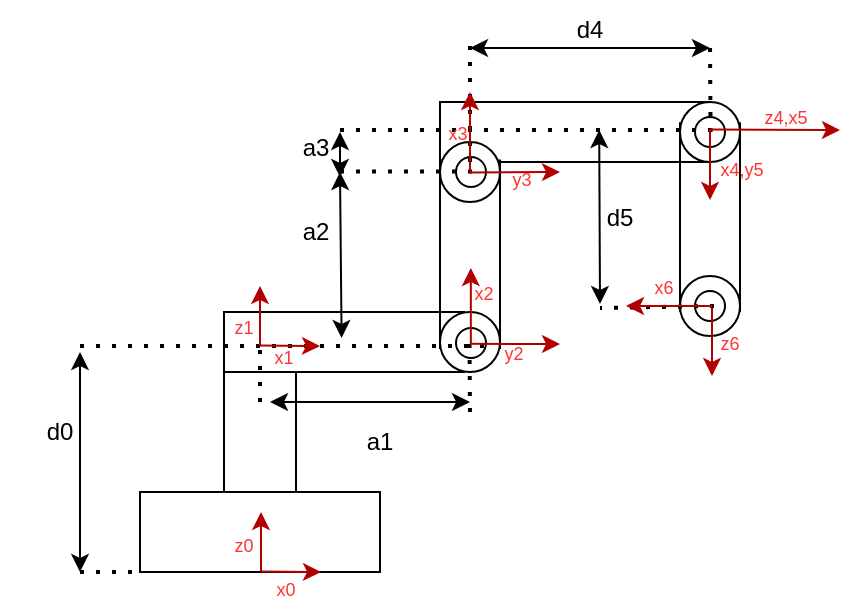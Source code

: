 <mxfile version="20.8.13" type="github">
  <diagram name="Strona-1" id="hXzvowjQRAWf8-JU-ZpP">
    <mxGraphModel dx="819" dy="437" grid="1" gridSize="3" guides="1" tooltips="1" connect="1" arrows="1" fold="1" page="1" pageScale="1" pageWidth="827" pageHeight="1169" math="0" shadow="0">
      <root>
        <mxCell id="0" />
        <mxCell id="1" parent="0" />
        <mxCell id="as4iFgCWQogI6HnyhADF-57" value="" style="rounded=0;whiteSpace=wrap;html=1;rotation=-90;fillColor=none;" vertex="1" parent="1">
          <mxGeometry x="518.13" y="317.5" width="93.75" height="30" as="geometry" />
        </mxCell>
        <mxCell id="O6azC5yQEUZpfAAA6BgK-26" value="" style="rounded=0;whiteSpace=wrap;html=1;fillColor=none;" parent="1" vertex="1">
          <mxGeometry x="430" y="275" width="135" height="30" as="geometry" />
        </mxCell>
        <mxCell id="O6azC5yQEUZpfAAA6BgK-18" value="" style="rounded=0;whiteSpace=wrap;html=1;rotation=-90;fillColor=none;" parent="1" vertex="1">
          <mxGeometry x="398.13" y="336.13" width="93.75" height="30" as="geometry" />
        </mxCell>
        <mxCell id="O6azC5yQEUZpfAAA6BgK-6" value="" style="rounded=0;whiteSpace=wrap;html=1;fillColor=none;" parent="1" vertex="1">
          <mxGeometry x="322" y="410" width="36" height="60" as="geometry" />
        </mxCell>
        <mxCell id="O6azC5yQEUZpfAAA6BgK-7" value="" style="rounded=0;whiteSpace=wrap;html=1;fillColor=none;" parent="1" vertex="1">
          <mxGeometry x="322" y="380" width="120" height="30" as="geometry" />
        </mxCell>
        <mxCell id="O6azC5yQEUZpfAAA6BgK-3" value="" style="ellipse;whiteSpace=wrap;html=1;aspect=fixed;fillColor=default;" parent="1" vertex="1">
          <mxGeometry x="430" y="380" width="30" height="30" as="geometry" />
        </mxCell>
        <mxCell id="O6azC5yQEUZpfAAA6BgK-8" value="" style="endArrow=classic;startArrow=classic;html=1;rounded=0;" parent="1" edge="1">
          <mxGeometry width="50" height="50" relative="1" as="geometry">
            <mxPoint x="250" y="400" as="sourcePoint" />
            <mxPoint x="250" y="510" as="targetPoint" />
          </mxGeometry>
        </mxCell>
        <mxCell id="O6azC5yQEUZpfAAA6BgK-12" value="" style="rounded=0;whiteSpace=wrap;html=1;fillColor=none;" parent="1" vertex="1">
          <mxGeometry x="280" y="470" width="120" height="40" as="geometry" />
        </mxCell>
        <mxCell id="O6azC5yQEUZpfAAA6BgK-13" value="" style="endArrow=none;dashed=1;html=1;dashPattern=1 3;strokeWidth=2;rounded=0;entryX=0;entryY=1;entryDx=0;entryDy=0;" parent="1" target="O6azC5yQEUZpfAAA6BgK-12" edge="1">
          <mxGeometry width="50" height="50" relative="1" as="geometry">
            <mxPoint x="250" y="510" as="sourcePoint" />
            <mxPoint x="430" y="330" as="targetPoint" />
          </mxGeometry>
        </mxCell>
        <mxCell id="O6azC5yQEUZpfAAA6BgK-19" value="" style="endArrow=none;dashed=1;html=1;dashPattern=1 3;strokeWidth=2;rounded=0;entryX=0.15;entryY=0.667;entryDx=0;entryDy=0;entryPerimeter=0;" parent="1" edge="1">
          <mxGeometry width="50" height="50" relative="1" as="geometry">
            <mxPoint x="340" y="425" as="sourcePoint" />
            <mxPoint x="340" y="395.01" as="targetPoint" />
          </mxGeometry>
        </mxCell>
        <mxCell id="O6azC5yQEUZpfAAA6BgK-22" value="" style="endArrow=classic;startArrow=classic;html=1;rounded=0;" parent="1" edge="1">
          <mxGeometry width="50" height="50" relative="1" as="geometry">
            <mxPoint x="345" y="425" as="sourcePoint" />
            <mxPoint x="445" y="425" as="targetPoint" />
          </mxGeometry>
        </mxCell>
        <mxCell id="O6azC5yQEUZpfAAA6BgK-23" value="a1" style="text;html=1;strokeColor=none;fillColor=none;align=center;verticalAlign=middle;whiteSpace=wrap;rounded=0;" parent="1" vertex="1">
          <mxGeometry x="370" y="430" width="60" height="30" as="geometry" />
        </mxCell>
        <mxCell id="O6azC5yQEUZpfAAA6BgK-24" value="d0" style="text;html=1;strokeColor=none;fillColor=none;align=center;verticalAlign=middle;whiteSpace=wrap;rounded=0;" parent="1" vertex="1">
          <mxGeometry x="210" y="425" width="60" height="30" as="geometry" />
        </mxCell>
        <mxCell id="O6azC5yQEUZpfAAA6BgK-25" value="" style="ellipse;whiteSpace=wrap;html=1;aspect=fixed;fillColor=default;" parent="1" vertex="1">
          <mxGeometry x="430" y="295" width="30" height="30" as="geometry" />
        </mxCell>
        <mxCell id="O6azC5yQEUZpfAAA6BgK-29" value="" style="endArrow=classic;startArrow=classic;html=1;rounded=0;" parent="1" edge="1">
          <mxGeometry width="50" height="50" relative="1" as="geometry">
            <mxPoint x="380" y="310" as="sourcePoint" />
            <mxPoint x="380.8" y="393" as="targetPoint" />
          </mxGeometry>
        </mxCell>
        <mxCell id="O6azC5yQEUZpfAAA6BgK-30" value="a3" style="text;html=1;strokeColor=none;fillColor=none;align=center;verticalAlign=middle;whiteSpace=wrap;rounded=0;" parent="1" vertex="1">
          <mxGeometry x="338.13" y="282.5" width="60" height="30" as="geometry" />
        </mxCell>
        <mxCell id="O6azC5yQEUZpfAAA6BgK-33" value="" style="ellipse;whiteSpace=wrap;html=1;aspect=fixed;fillColor=default;" parent="1" vertex="1">
          <mxGeometry x="550" y="275" width="30" height="30" as="geometry" />
        </mxCell>
        <mxCell id="O6azC5yQEUZpfAAA6BgK-34" value="" style="endArrow=classic;startArrow=classic;html=1;rounded=0;" parent="1" edge="1">
          <mxGeometry width="50" height="50" relative="1" as="geometry">
            <mxPoint x="445" y="248" as="sourcePoint" />
            <mxPoint x="565" y="248" as="targetPoint" />
          </mxGeometry>
        </mxCell>
        <mxCell id="O6azC5yQEUZpfAAA6BgK-35" value="d4" style="text;html=1;strokeColor=none;fillColor=none;align=center;verticalAlign=middle;whiteSpace=wrap;rounded=0;" parent="1" vertex="1">
          <mxGeometry x="475" y="224" width="60" height="30" as="geometry" />
        </mxCell>
        <mxCell id="O6azC5yQEUZpfAAA6BgK-37" value="" style="ellipse;whiteSpace=wrap;html=1;aspect=fixed;fillColor=default;" parent="1" vertex="1">
          <mxGeometry x="438" y="388" width="15" height="15" as="geometry" />
        </mxCell>
        <mxCell id="O6azC5yQEUZpfAAA6BgK-40" value="" style="endArrow=none;dashed=1;html=1;dashPattern=1 3;strokeWidth=2;rounded=0;entryX=0.15;entryY=0.667;entryDx=0;entryDy=0;entryPerimeter=0;" parent="1" edge="1">
          <mxGeometry width="50" height="50" relative="1" as="geometry">
            <mxPoint x="445" y="430" as="sourcePoint" />
            <mxPoint x="444.71" y="390" as="targetPoint" />
          </mxGeometry>
        </mxCell>
        <mxCell id="O6azC5yQEUZpfAAA6BgK-42" value="" style="ellipse;whiteSpace=wrap;html=1;aspect=fixed;fillColor=default;" parent="1" vertex="1">
          <mxGeometry x="438" y="302.5" width="15" height="15" as="geometry" />
        </mxCell>
        <mxCell id="O6azC5yQEUZpfAAA6BgK-43" value="" style="ellipse;whiteSpace=wrap;html=1;aspect=fixed;fillColor=default;" parent="1" vertex="1">
          <mxGeometry x="557.5" y="282.5" width="15" height="15" as="geometry" />
        </mxCell>
        <mxCell id="O6azC5yQEUZpfAAA6BgK-44" value="" style="endArrow=none;dashed=1;html=1;dashPattern=1 3;strokeWidth=2;rounded=0;" parent="1" edge="1">
          <mxGeometry width="50" height="50" relative="1" as="geometry">
            <mxPoint x="445" y="305" as="sourcePoint" />
            <mxPoint x="445" y="247" as="targetPoint" />
          </mxGeometry>
        </mxCell>
        <mxCell id="O6azC5yQEUZpfAAA6BgK-45" value="" style="endArrow=none;dashed=1;html=1;dashPattern=1 3;strokeWidth=2;rounded=0;" parent="1" edge="1">
          <mxGeometry width="50" height="50" relative="1" as="geometry">
            <mxPoint x="446" y="309.8" as="sourcePoint" />
            <mxPoint x="376" y="309.8" as="targetPoint" />
          </mxGeometry>
        </mxCell>
        <mxCell id="O6azC5yQEUZpfAAA6BgK-46" value="" style="endArrow=none;dashed=1;html=1;dashPattern=1 3;strokeWidth=2;rounded=0;" parent="1" edge="1">
          <mxGeometry width="50" height="50" relative="1" as="geometry">
            <mxPoint x="565.29" y="290" as="sourcePoint" />
            <mxPoint x="565" y="245" as="targetPoint" />
          </mxGeometry>
        </mxCell>
        <mxCell id="as4iFgCWQogI6HnyhADF-1" value="" style="endArrow=none;dashed=1;html=1;dashPattern=1 3;strokeWidth=2;rounded=0;" edge="1" parent="1">
          <mxGeometry width="50" height="50" relative="1" as="geometry">
            <mxPoint x="566" y="289" as="sourcePoint" />
            <mxPoint x="380" y="289" as="targetPoint" />
          </mxGeometry>
        </mxCell>
        <mxCell id="as4iFgCWQogI6HnyhADF-2" value="" style="endArrow=classic;startArrow=classic;html=1;rounded=0;" edge="1" parent="1">
          <mxGeometry width="50" height="50" relative="1" as="geometry">
            <mxPoint x="380" y="312.5" as="sourcePoint" />
            <mxPoint x="380" y="290" as="targetPoint" />
          </mxGeometry>
        </mxCell>
        <mxCell id="as4iFgCWQogI6HnyhADF-3" value="a2" style="text;html=1;strokeColor=none;fillColor=none;align=center;verticalAlign=middle;whiteSpace=wrap;rounded=0;" vertex="1" parent="1">
          <mxGeometry x="338.13" y="325" width="60" height="30" as="geometry" />
        </mxCell>
        <mxCell id="as4iFgCWQogI6HnyhADF-14" value="" style="endArrow=classic;html=1;rounded=0;fillColor=#e51400;strokeColor=#B20000;" edge="1" parent="1">
          <mxGeometry width="50" height="50" relative="1" as="geometry">
            <mxPoint x="340.5" y="509.8" as="sourcePoint" />
            <mxPoint x="370.5" y="510" as="targetPoint" />
          </mxGeometry>
        </mxCell>
        <mxCell id="as4iFgCWQogI6HnyhADF-15" value="" style="endArrow=classic;html=1;rounded=0;fillColor=#e51400;strokeColor=#B20000;" edge="1" parent="1">
          <mxGeometry width="50" height="50" relative="1" as="geometry">
            <mxPoint x="340.5" y="509.8" as="sourcePoint" />
            <mxPoint x="340.5" y="480" as="targetPoint" />
          </mxGeometry>
        </mxCell>
        <mxCell id="as4iFgCWQogI6HnyhADF-16" value="&lt;font color=&quot;#ff3333&quot; style=&quot;font-size: 9px;&quot;&gt;x0&lt;/font&gt;" style="text;html=1;strokeColor=none;fillColor=none;align=center;verticalAlign=middle;whiteSpace=wrap;rounded=0;" vertex="1" parent="1">
          <mxGeometry x="338.5" y="508" width="28" height="20" as="geometry" />
        </mxCell>
        <mxCell id="as4iFgCWQogI6HnyhADF-17" value="&lt;font color=&quot;#ff3333&quot; style=&quot;font-size: 9px;&quot;&gt;z0&lt;/font&gt;" style="text;html=1;strokeColor=none;fillColor=none;align=center;verticalAlign=middle;whiteSpace=wrap;rounded=0;" vertex="1" parent="1">
          <mxGeometry x="317.5" y="486" width="28" height="20" as="geometry" />
        </mxCell>
        <mxCell id="as4iFgCWQogI6HnyhADF-20" value="&lt;font color=&quot;#ff3333&quot; style=&quot;font-size: 9px;&quot;&gt;x1&lt;/font&gt;" style="text;html=1;strokeColor=none;fillColor=none;align=center;verticalAlign=middle;whiteSpace=wrap;rounded=0;" vertex="1" parent="1">
          <mxGeometry x="338" y="392" width="28" height="20" as="geometry" />
        </mxCell>
        <mxCell id="as4iFgCWQogI6HnyhADF-22" value="" style="endArrow=none;dashed=1;html=1;dashPattern=1 3;strokeWidth=2;rounded=0;fontSize=9;fontColor=#FF3333;" edge="1" parent="1">
          <mxGeometry width="50" height="50" relative="1" as="geometry">
            <mxPoint x="250" y="397" as="sourcePoint" />
            <mxPoint x="452" y="397" as="targetPoint" />
          </mxGeometry>
        </mxCell>
        <mxCell id="as4iFgCWQogI6HnyhADF-18" value="" style="endArrow=classic;html=1;rounded=0;fillColor=#e51400;strokeColor=#B20000;" edge="1" parent="1">
          <mxGeometry width="50" height="50" relative="1" as="geometry">
            <mxPoint x="340" y="396.8" as="sourcePoint" />
            <mxPoint x="370" y="397" as="targetPoint" />
          </mxGeometry>
        </mxCell>
        <mxCell id="as4iFgCWQogI6HnyhADF-19" value="" style="endArrow=classic;html=1;rounded=0;fillColor=#e51400;strokeColor=#B20000;" edge="1" parent="1">
          <mxGeometry width="50" height="50" relative="1" as="geometry">
            <mxPoint x="340" y="396.8" as="sourcePoint" />
            <mxPoint x="340" y="367" as="targetPoint" />
          </mxGeometry>
        </mxCell>
        <mxCell id="as4iFgCWQogI6HnyhADF-21" value="&lt;font color=&quot;#ff3333&quot; style=&quot;font-size: 9px;&quot;&gt;z1&lt;/font&gt;" style="text;html=1;strokeColor=none;fillColor=none;align=center;verticalAlign=middle;whiteSpace=wrap;rounded=0;" vertex="1" parent="1">
          <mxGeometry x="318" y="377" width="28" height="20" as="geometry" />
        </mxCell>
        <mxCell id="as4iFgCWQogI6HnyhADF-23" value="" style="endArrow=classic;html=1;rounded=0;fillColor=#e51400;strokeColor=#B20000;" edge="1" parent="1">
          <mxGeometry width="50" height="50" relative="1" as="geometry">
            <mxPoint x="445" y="395.93" as="sourcePoint" />
            <mxPoint x="490" y="396" as="targetPoint" />
          </mxGeometry>
        </mxCell>
        <mxCell id="as4iFgCWQogI6HnyhADF-24" value="" style="endArrow=classic;html=1;rounded=0;fillColor=#e51400;strokeColor=#B20000;" edge="1" parent="1">
          <mxGeometry width="50" height="50" relative="1" as="geometry">
            <mxPoint x="445.42" y="396" as="sourcePoint" />
            <mxPoint x="445.42" y="358" as="targetPoint" />
          </mxGeometry>
        </mxCell>
        <mxCell id="as4iFgCWQogI6HnyhADF-25" value="&lt;font style=&quot;font-size: 9px;&quot; color=&quot;#ff3333&quot;&gt;y2&lt;/font&gt;" style="text;html=1;strokeColor=none;fillColor=none;align=center;verticalAlign=middle;whiteSpace=wrap;rounded=0;" vertex="1" parent="1">
          <mxGeometry x="453" y="390" width="28" height="20" as="geometry" />
        </mxCell>
        <mxCell id="as4iFgCWQogI6HnyhADF-26" value="&lt;font style=&quot;font-size: 9px;&quot; color=&quot;#ff3333&quot;&gt;x2&lt;/font&gt;" style="text;html=1;strokeColor=none;fillColor=none;align=center;verticalAlign=middle;whiteSpace=wrap;rounded=0;" vertex="1" parent="1">
          <mxGeometry x="438" y="360" width="28" height="20" as="geometry" />
        </mxCell>
        <mxCell id="as4iFgCWQogI6HnyhADF-32" value="" style="endArrow=classic;html=1;rounded=0;fillColor=#e51400;strokeColor=#B20000;" edge="1" parent="1">
          <mxGeometry width="50" height="50" relative="1" as="geometry">
            <mxPoint x="445" y="310.3" as="sourcePoint" />
            <mxPoint x="490" y="310" as="targetPoint" />
          </mxGeometry>
        </mxCell>
        <mxCell id="as4iFgCWQogI6HnyhADF-33" value="" style="endArrow=classic;html=1;rounded=0;fillColor=#e51400;strokeColor=#B20000;" edge="1" parent="1">
          <mxGeometry width="50" height="50" relative="1" as="geometry">
            <mxPoint x="445" y="310.3" as="sourcePoint" />
            <mxPoint x="445" y="270" as="targetPoint" />
          </mxGeometry>
        </mxCell>
        <mxCell id="as4iFgCWQogI6HnyhADF-34" value="&lt;font color=&quot;#ff3333&quot; style=&quot;font-size: 9px;&quot;&gt;y3&lt;/font&gt;" style="text;html=1;strokeColor=none;fillColor=none;align=center;verticalAlign=middle;whiteSpace=wrap;rounded=0;" vertex="1" parent="1">
          <mxGeometry x="457" y="302.5" width="28" height="20" as="geometry" />
        </mxCell>
        <mxCell id="as4iFgCWQogI6HnyhADF-35" value="&lt;font color=&quot;#ff3333&quot; style=&quot;font-size: 9px;&quot;&gt;x3&lt;/font&gt;" style="text;html=1;strokeColor=none;fillColor=none;align=center;verticalAlign=middle;whiteSpace=wrap;rounded=0;" vertex="1" parent="1">
          <mxGeometry x="425" y="280" width="28" height="20" as="geometry" />
        </mxCell>
        <mxCell id="as4iFgCWQogI6HnyhADF-37" value="" style="endArrow=classic;html=1;rounded=0;fillColor=#e51400;strokeColor=#B20000;" edge="1" parent="1">
          <mxGeometry width="50" height="50" relative="1" as="geometry">
            <mxPoint x="565" y="288.8" as="sourcePoint" />
            <mxPoint x="565" y="324" as="targetPoint" />
          </mxGeometry>
        </mxCell>
        <mxCell id="as4iFgCWQogI6HnyhADF-38" value="&lt;font color=&quot;#ff3333&quot; style=&quot;font-size: 9px;&quot;&gt;z4,&lt;/font&gt;&lt;font color=&quot;#ff3333&quot; style=&quot;font-size: 9px;&quot;&gt;x5&lt;/font&gt;" style="text;html=1;strokeColor=none;fillColor=none;align=center;verticalAlign=middle;whiteSpace=wrap;rounded=0;" vertex="1" parent="1">
          <mxGeometry x="589" y="272" width="28" height="20" as="geometry" />
        </mxCell>
        <mxCell id="as4iFgCWQogI6HnyhADF-39" value="&lt;font color=&quot;#ff3333&quot; style=&quot;font-size: 9px;&quot;&gt;x4,y5&lt;/font&gt;" style="text;html=1;strokeColor=none;fillColor=none;align=center;verticalAlign=middle;whiteSpace=wrap;rounded=0;" vertex="1" parent="1">
          <mxGeometry x="567" y="297.5" width="28" height="20" as="geometry" />
        </mxCell>
        <mxCell id="as4iFgCWQogI6HnyhADF-58" value="" style="ellipse;whiteSpace=wrap;html=1;aspect=fixed;fillColor=default;" vertex="1" parent="1">
          <mxGeometry x="550" y="362" width="30" height="30" as="geometry" />
        </mxCell>
        <mxCell id="as4iFgCWQogI6HnyhADF-59" value="" style="ellipse;whiteSpace=wrap;html=1;aspect=fixed;fillColor=default;" vertex="1" parent="1">
          <mxGeometry x="557.5" y="369.5" width="15" height="15" as="geometry" />
        </mxCell>
        <mxCell id="as4iFgCWQogI6HnyhADF-61" value="" style="endArrow=classic;html=1;rounded=0;fillColor=#e51400;strokeColor=#B20000;" edge="1" parent="1">
          <mxGeometry width="50" height="50" relative="1" as="geometry">
            <mxPoint x="566" y="376.8" as="sourcePoint" />
            <mxPoint x="566" y="412" as="targetPoint" />
          </mxGeometry>
        </mxCell>
        <mxCell id="as4iFgCWQogI6HnyhADF-62" value="&lt;font color=&quot;#ff3333&quot; style=&quot;font-size: 9px;&quot;&gt;z6&lt;/font&gt;" style="text;html=1;strokeColor=none;fillColor=none;align=center;verticalAlign=middle;whiteSpace=wrap;rounded=0;" vertex="1" parent="1">
          <mxGeometry x="561" y="384.5" width="28" height="20" as="geometry" />
        </mxCell>
        <mxCell id="as4iFgCWQogI6HnyhADF-63" value="&lt;font style=&quot;font-size: 9px;&quot; color=&quot;#ff3333&quot;&gt;x6&lt;/font&gt;" style="text;html=1;strokeColor=none;fillColor=none;align=center;verticalAlign=middle;whiteSpace=wrap;rounded=0;" vertex="1" parent="1">
          <mxGeometry x="528" y="357" width="28" height="20" as="geometry" />
        </mxCell>
        <mxCell id="as4iFgCWQogI6HnyhADF-64" value="" style="endArrow=none;dashed=1;html=1;dashPattern=1 3;strokeWidth=2;rounded=0;" edge="1" parent="1">
          <mxGeometry width="50" height="50" relative="1" as="geometry">
            <mxPoint x="567" y="377" as="sourcePoint" />
            <mxPoint x="510" y="378" as="targetPoint" />
          </mxGeometry>
        </mxCell>
        <mxCell id="as4iFgCWQogI6HnyhADF-36" value="" style="endArrow=classic;html=1;rounded=0;fillColor=#e51400;strokeColor=#B20000;" edge="1" parent="1">
          <mxGeometry width="50" height="50" relative="1" as="geometry">
            <mxPoint x="565" y="288.8" as="sourcePoint" />
            <mxPoint x="630" y="289" as="targetPoint" />
          </mxGeometry>
        </mxCell>
        <mxCell id="as4iFgCWQogI6HnyhADF-60" value="" style="endArrow=classic;html=1;rounded=0;fillColor=#e51400;strokeColor=#B20000;" edge="1" parent="1">
          <mxGeometry width="50" height="50" relative="1" as="geometry">
            <mxPoint x="566" y="377.0" as="sourcePoint" />
            <mxPoint x="523" y="377" as="targetPoint" />
          </mxGeometry>
        </mxCell>
        <mxCell id="as4iFgCWQogI6HnyhADF-65" value="" style="endArrow=classic;startArrow=classic;html=1;rounded=0;" edge="1" parent="1">
          <mxGeometry width="50" height="50" relative="1" as="geometry">
            <mxPoint x="509.6" y="289" as="sourcePoint" />
            <mxPoint x="510" y="376" as="targetPoint" />
          </mxGeometry>
        </mxCell>
        <mxCell id="as4iFgCWQogI6HnyhADF-66" value="d5" style="text;html=1;strokeColor=none;fillColor=none;align=center;verticalAlign=middle;whiteSpace=wrap;rounded=0;" vertex="1" parent="1">
          <mxGeometry x="490" y="317.5" width="60" height="30" as="geometry" />
        </mxCell>
      </root>
    </mxGraphModel>
  </diagram>
</mxfile>

